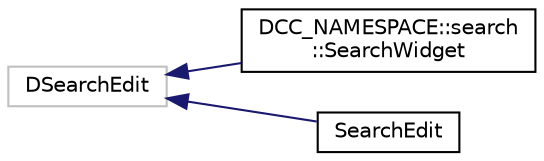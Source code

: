 digraph "类继承关系图"
{
  edge [fontname="Helvetica",fontsize="10",labelfontname="Helvetica",labelfontsize="10"];
  node [fontname="Helvetica",fontsize="10",shape=record];
  rankdir="LR";
  Node2755 [label="DSearchEdit",height=0.2,width=0.4,color="grey75", fillcolor="white", style="filled"];
  Node2755 -> Node0 [dir="back",color="midnightblue",fontsize="10",style="solid",fontname="Helvetica"];
  Node0 [label="DCC_NAMESPACE::search\l::SearchWidget",height=0.2,width=0.4,color="black", fillcolor="white", style="filled",URL="$class_d_c_c___n_a_m_e_s_p_a_c_e_1_1search_1_1_search_widget.html"];
  Node2755 -> Node2757 [dir="back",color="midnightblue",fontsize="10",style="solid",fontname="Helvetica"];
  Node2757 [label="SearchEdit",height=0.2,width=0.4,color="black", fillcolor="white", style="filled",URL="$class_search_edit.html"];
}
